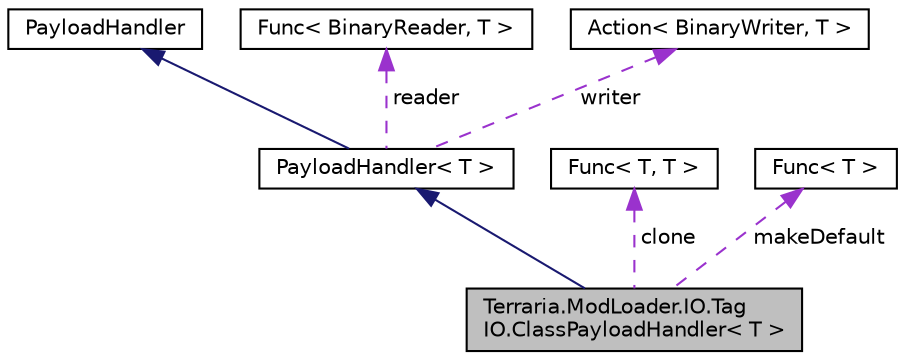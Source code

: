 digraph "Terraria.ModLoader.IO.TagIO.ClassPayloadHandler&lt; T &gt;"
{
 // LATEX_PDF_SIZE
  edge [fontname="Helvetica",fontsize="10",labelfontname="Helvetica",labelfontsize="10"];
  node [fontname="Helvetica",fontsize="10",shape=record];
  Node1 [label="Terraria.ModLoader.IO.Tag\lIO.ClassPayloadHandler\< T \>",height=0.2,width=0.4,color="black", fillcolor="grey75", style="filled", fontcolor="black",tooltip=" "];
  Node2 -> Node1 [dir="back",color="midnightblue",fontsize="10",style="solid",fontname="Helvetica"];
  Node2 [label="PayloadHandler\< T \>",height=0.2,width=0.4,color="black", fillcolor="white", style="filled",URL="$class_terraria_1_1_mod_loader_1_1_i_o_1_1_tag_i_o_1_1_payload_handler.html",tooltip=" "];
  Node3 -> Node2 [dir="back",color="midnightblue",fontsize="10",style="solid",fontname="Helvetica"];
  Node3 [label="PayloadHandler",height=0.2,width=0.4,color="black", fillcolor="white", style="filled",URL="$class_payload_handler.html",tooltip=" "];
  Node4 -> Node2 [dir="back",color="darkorchid3",fontsize="10",style="dashed",label=" reader" ,fontname="Helvetica"];
  Node4 [label="Func\< BinaryReader, T \>",height=0.2,width=0.4,color="black", fillcolor="white", style="filled",URL="$class_func_3_01_binary_reader_00_01_t_01_4.html",tooltip=" "];
  Node5 -> Node2 [dir="back",color="darkorchid3",fontsize="10",style="dashed",label=" writer" ,fontname="Helvetica"];
  Node5 [label="Action\< BinaryWriter, T \>",height=0.2,width=0.4,color="black", fillcolor="white", style="filled",URL="$class_action_3_01_binary_writer_00_01_t_01_4.html",tooltip=" "];
  Node6 -> Node1 [dir="back",color="darkorchid3",fontsize="10",style="dashed",label=" clone" ,fontname="Helvetica"];
  Node6 [label="Func\< T, T \>",height=0.2,width=0.4,color="black", fillcolor="white", style="filled",tooltip=" "];
  Node7 -> Node1 [dir="back",color="darkorchid3",fontsize="10",style="dashed",label=" makeDefault" ,fontname="Helvetica"];
  Node7 [label="Func\< T \>",height=0.2,width=0.4,color="black", fillcolor="white", style="filled",tooltip=" "];
}

